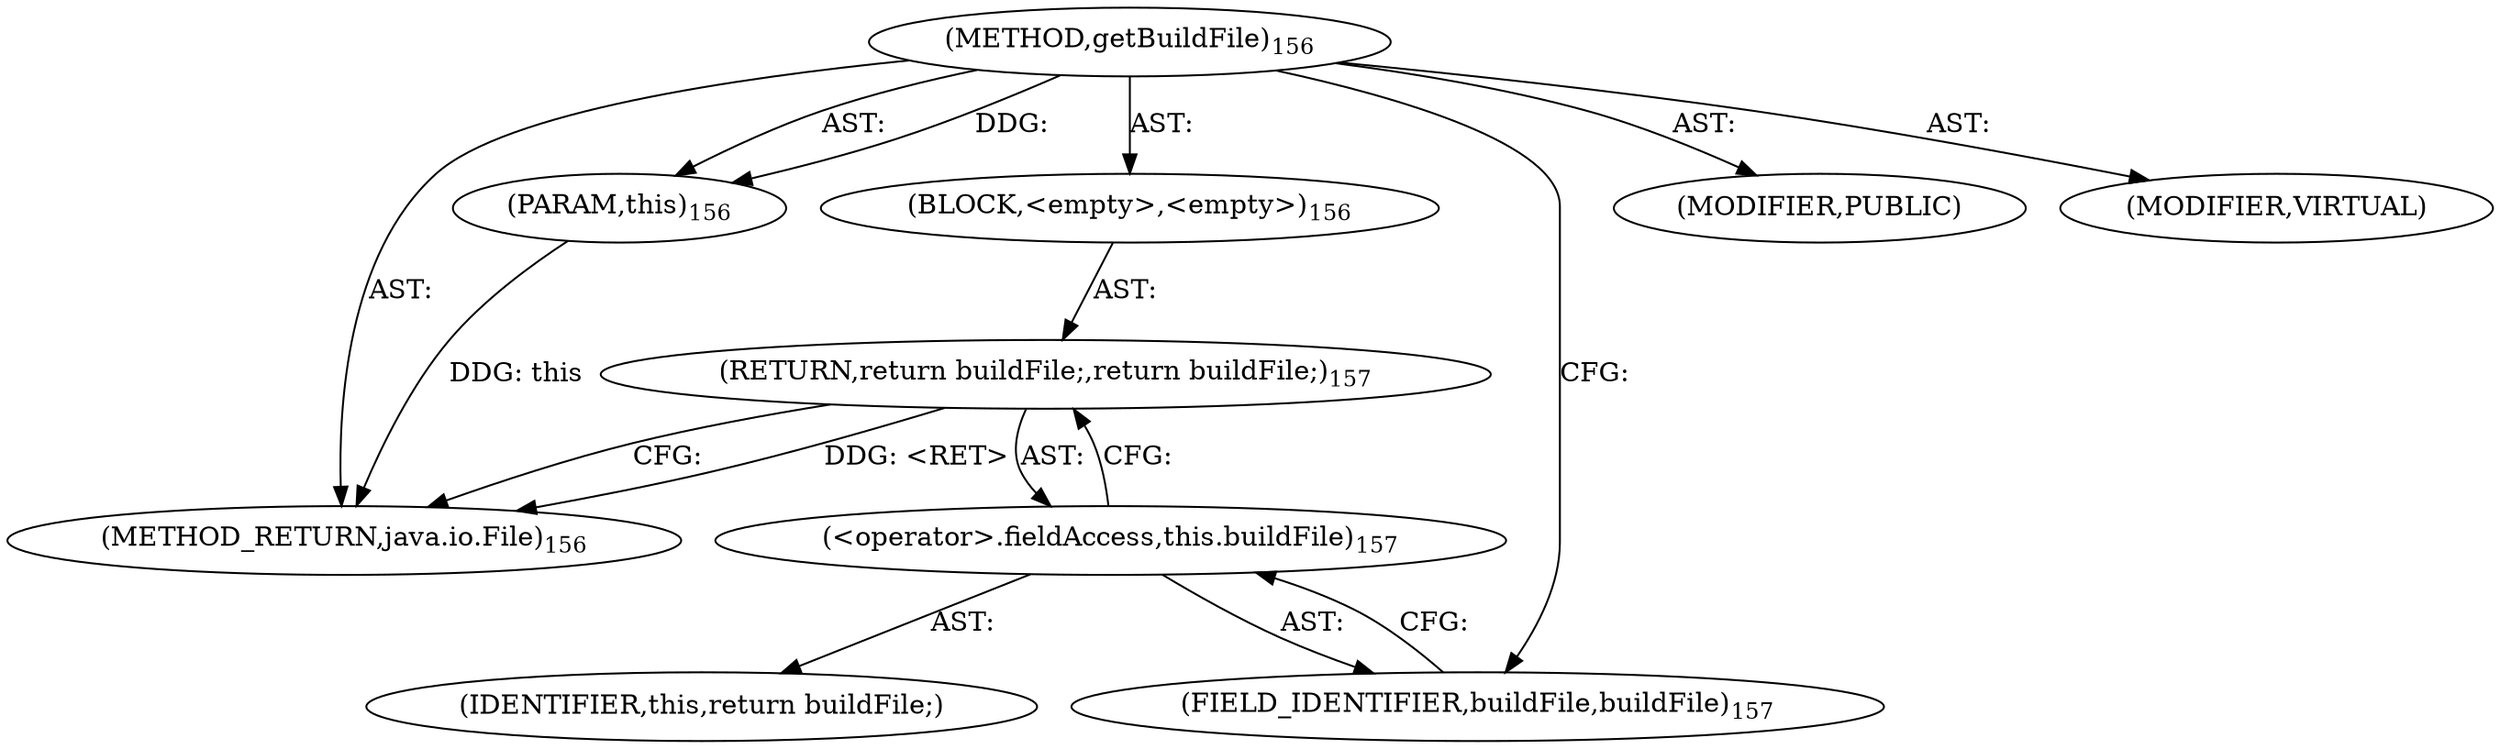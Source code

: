 digraph "getBuildFile" {  
"111669149698" [label = <(METHOD,getBuildFile)<SUB>156</SUB>> ]
"115964117001" [label = <(PARAM,this)<SUB>156</SUB>> ]
"25769803778" [label = <(BLOCK,&lt;empty&gt;,&lt;empty&gt;)<SUB>156</SUB>> ]
"146028888064" [label = <(RETURN,return buildFile;,return buildFile;)<SUB>157</SUB>> ]
"30064771113" [label = <(&lt;operator&gt;.fieldAccess,this.buildFile)<SUB>157</SUB>> ]
"68719476763" [label = <(IDENTIFIER,this,return buildFile;)> ]
"55834574866" [label = <(FIELD_IDENTIFIER,buildFile,buildFile)<SUB>157</SUB>> ]
"133143986191" [label = <(MODIFIER,PUBLIC)> ]
"133143986192" [label = <(MODIFIER,VIRTUAL)> ]
"128849018882" [label = <(METHOD_RETURN,java.io.File)<SUB>156</SUB>> ]
  "111669149698" -> "115964117001"  [ label = "AST: "] 
  "111669149698" -> "25769803778"  [ label = "AST: "] 
  "111669149698" -> "133143986191"  [ label = "AST: "] 
  "111669149698" -> "133143986192"  [ label = "AST: "] 
  "111669149698" -> "128849018882"  [ label = "AST: "] 
  "25769803778" -> "146028888064"  [ label = "AST: "] 
  "146028888064" -> "30064771113"  [ label = "AST: "] 
  "30064771113" -> "68719476763"  [ label = "AST: "] 
  "30064771113" -> "55834574866"  [ label = "AST: "] 
  "146028888064" -> "128849018882"  [ label = "CFG: "] 
  "30064771113" -> "146028888064"  [ label = "CFG: "] 
  "55834574866" -> "30064771113"  [ label = "CFG: "] 
  "111669149698" -> "55834574866"  [ label = "CFG: "] 
  "146028888064" -> "128849018882"  [ label = "DDG: &lt;RET&gt;"] 
  "115964117001" -> "128849018882"  [ label = "DDG: this"] 
  "111669149698" -> "115964117001"  [ label = "DDG: "] 
}

